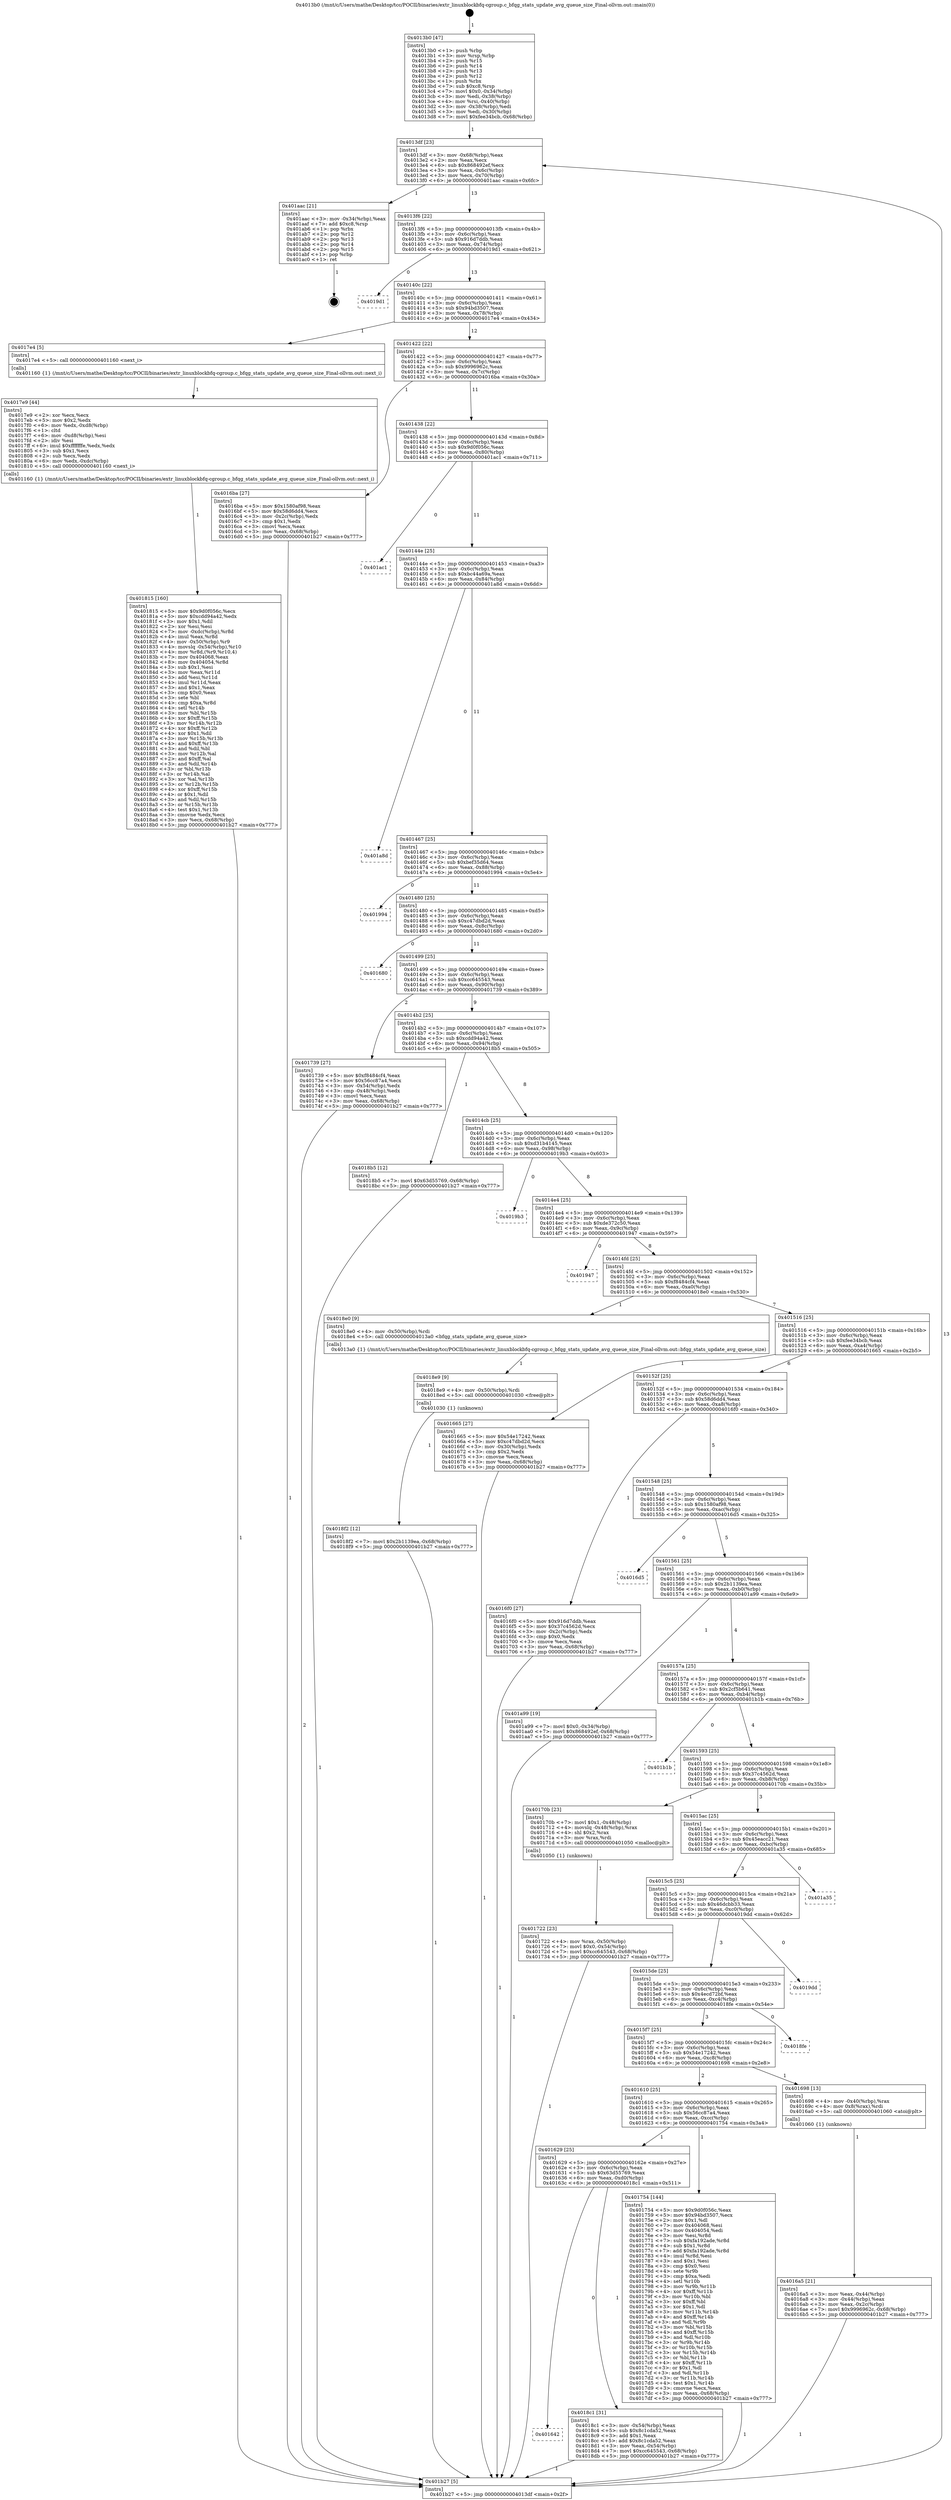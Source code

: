 digraph "0x4013b0" {
  label = "0x4013b0 (/mnt/c/Users/mathe/Desktop/tcc/POCII/binaries/extr_linuxblockbfq-cgroup.c_bfqg_stats_update_avg_queue_size_Final-ollvm.out::main(0))"
  labelloc = "t"
  node[shape=record]

  Entry [label="",width=0.3,height=0.3,shape=circle,fillcolor=black,style=filled]
  "0x4013df" [label="{
     0x4013df [23]\l
     | [instrs]\l
     &nbsp;&nbsp;0x4013df \<+3\>: mov -0x68(%rbp),%eax\l
     &nbsp;&nbsp;0x4013e2 \<+2\>: mov %eax,%ecx\l
     &nbsp;&nbsp;0x4013e4 \<+6\>: sub $0x868492ef,%ecx\l
     &nbsp;&nbsp;0x4013ea \<+3\>: mov %eax,-0x6c(%rbp)\l
     &nbsp;&nbsp;0x4013ed \<+3\>: mov %ecx,-0x70(%rbp)\l
     &nbsp;&nbsp;0x4013f0 \<+6\>: je 0000000000401aac \<main+0x6fc\>\l
  }"]
  "0x401aac" [label="{
     0x401aac [21]\l
     | [instrs]\l
     &nbsp;&nbsp;0x401aac \<+3\>: mov -0x34(%rbp),%eax\l
     &nbsp;&nbsp;0x401aaf \<+7\>: add $0xc8,%rsp\l
     &nbsp;&nbsp;0x401ab6 \<+1\>: pop %rbx\l
     &nbsp;&nbsp;0x401ab7 \<+2\>: pop %r12\l
     &nbsp;&nbsp;0x401ab9 \<+2\>: pop %r13\l
     &nbsp;&nbsp;0x401abb \<+2\>: pop %r14\l
     &nbsp;&nbsp;0x401abd \<+2\>: pop %r15\l
     &nbsp;&nbsp;0x401abf \<+1\>: pop %rbp\l
     &nbsp;&nbsp;0x401ac0 \<+1\>: ret\l
  }"]
  "0x4013f6" [label="{
     0x4013f6 [22]\l
     | [instrs]\l
     &nbsp;&nbsp;0x4013f6 \<+5\>: jmp 00000000004013fb \<main+0x4b\>\l
     &nbsp;&nbsp;0x4013fb \<+3\>: mov -0x6c(%rbp),%eax\l
     &nbsp;&nbsp;0x4013fe \<+5\>: sub $0x916d7ddb,%eax\l
     &nbsp;&nbsp;0x401403 \<+3\>: mov %eax,-0x74(%rbp)\l
     &nbsp;&nbsp;0x401406 \<+6\>: je 00000000004019d1 \<main+0x621\>\l
  }"]
  Exit [label="",width=0.3,height=0.3,shape=circle,fillcolor=black,style=filled,peripheries=2]
  "0x4019d1" [label="{
     0x4019d1\l
  }", style=dashed]
  "0x40140c" [label="{
     0x40140c [22]\l
     | [instrs]\l
     &nbsp;&nbsp;0x40140c \<+5\>: jmp 0000000000401411 \<main+0x61\>\l
     &nbsp;&nbsp;0x401411 \<+3\>: mov -0x6c(%rbp),%eax\l
     &nbsp;&nbsp;0x401414 \<+5\>: sub $0x94bd3507,%eax\l
     &nbsp;&nbsp;0x401419 \<+3\>: mov %eax,-0x78(%rbp)\l
     &nbsp;&nbsp;0x40141c \<+6\>: je 00000000004017e4 \<main+0x434\>\l
  }"]
  "0x4018f2" [label="{
     0x4018f2 [12]\l
     | [instrs]\l
     &nbsp;&nbsp;0x4018f2 \<+7\>: movl $0x2b1139ea,-0x68(%rbp)\l
     &nbsp;&nbsp;0x4018f9 \<+5\>: jmp 0000000000401b27 \<main+0x777\>\l
  }"]
  "0x4017e4" [label="{
     0x4017e4 [5]\l
     | [instrs]\l
     &nbsp;&nbsp;0x4017e4 \<+5\>: call 0000000000401160 \<next_i\>\l
     | [calls]\l
     &nbsp;&nbsp;0x401160 \{1\} (/mnt/c/Users/mathe/Desktop/tcc/POCII/binaries/extr_linuxblockbfq-cgroup.c_bfqg_stats_update_avg_queue_size_Final-ollvm.out::next_i)\l
  }"]
  "0x401422" [label="{
     0x401422 [22]\l
     | [instrs]\l
     &nbsp;&nbsp;0x401422 \<+5\>: jmp 0000000000401427 \<main+0x77\>\l
     &nbsp;&nbsp;0x401427 \<+3\>: mov -0x6c(%rbp),%eax\l
     &nbsp;&nbsp;0x40142a \<+5\>: sub $0x9996962c,%eax\l
     &nbsp;&nbsp;0x40142f \<+3\>: mov %eax,-0x7c(%rbp)\l
     &nbsp;&nbsp;0x401432 \<+6\>: je 00000000004016ba \<main+0x30a\>\l
  }"]
  "0x4018e9" [label="{
     0x4018e9 [9]\l
     | [instrs]\l
     &nbsp;&nbsp;0x4018e9 \<+4\>: mov -0x50(%rbp),%rdi\l
     &nbsp;&nbsp;0x4018ed \<+5\>: call 0000000000401030 \<free@plt\>\l
     | [calls]\l
     &nbsp;&nbsp;0x401030 \{1\} (unknown)\l
  }"]
  "0x4016ba" [label="{
     0x4016ba [27]\l
     | [instrs]\l
     &nbsp;&nbsp;0x4016ba \<+5\>: mov $0x1580af98,%eax\l
     &nbsp;&nbsp;0x4016bf \<+5\>: mov $0x58d6dd4,%ecx\l
     &nbsp;&nbsp;0x4016c4 \<+3\>: mov -0x2c(%rbp),%edx\l
     &nbsp;&nbsp;0x4016c7 \<+3\>: cmp $0x1,%edx\l
     &nbsp;&nbsp;0x4016ca \<+3\>: cmovl %ecx,%eax\l
     &nbsp;&nbsp;0x4016cd \<+3\>: mov %eax,-0x68(%rbp)\l
     &nbsp;&nbsp;0x4016d0 \<+5\>: jmp 0000000000401b27 \<main+0x777\>\l
  }"]
  "0x401438" [label="{
     0x401438 [22]\l
     | [instrs]\l
     &nbsp;&nbsp;0x401438 \<+5\>: jmp 000000000040143d \<main+0x8d\>\l
     &nbsp;&nbsp;0x40143d \<+3\>: mov -0x6c(%rbp),%eax\l
     &nbsp;&nbsp;0x401440 \<+5\>: sub $0x9d0f056c,%eax\l
     &nbsp;&nbsp;0x401445 \<+3\>: mov %eax,-0x80(%rbp)\l
     &nbsp;&nbsp;0x401448 \<+6\>: je 0000000000401ac1 \<main+0x711\>\l
  }"]
  "0x401642" [label="{
     0x401642\l
  }", style=dashed]
  "0x401ac1" [label="{
     0x401ac1\l
  }", style=dashed]
  "0x40144e" [label="{
     0x40144e [25]\l
     | [instrs]\l
     &nbsp;&nbsp;0x40144e \<+5\>: jmp 0000000000401453 \<main+0xa3\>\l
     &nbsp;&nbsp;0x401453 \<+3\>: mov -0x6c(%rbp),%eax\l
     &nbsp;&nbsp;0x401456 \<+5\>: sub $0xbc44a69a,%eax\l
     &nbsp;&nbsp;0x40145b \<+6\>: mov %eax,-0x84(%rbp)\l
     &nbsp;&nbsp;0x401461 \<+6\>: je 0000000000401a8d \<main+0x6dd\>\l
  }"]
  "0x4018c1" [label="{
     0x4018c1 [31]\l
     | [instrs]\l
     &nbsp;&nbsp;0x4018c1 \<+3\>: mov -0x54(%rbp),%eax\l
     &nbsp;&nbsp;0x4018c4 \<+5\>: sub $0x8c1cda52,%eax\l
     &nbsp;&nbsp;0x4018c9 \<+3\>: add $0x1,%eax\l
     &nbsp;&nbsp;0x4018cc \<+5\>: add $0x8c1cda52,%eax\l
     &nbsp;&nbsp;0x4018d1 \<+3\>: mov %eax,-0x54(%rbp)\l
     &nbsp;&nbsp;0x4018d4 \<+7\>: movl $0xcc645543,-0x68(%rbp)\l
     &nbsp;&nbsp;0x4018db \<+5\>: jmp 0000000000401b27 \<main+0x777\>\l
  }"]
  "0x401a8d" [label="{
     0x401a8d\l
  }", style=dashed]
  "0x401467" [label="{
     0x401467 [25]\l
     | [instrs]\l
     &nbsp;&nbsp;0x401467 \<+5\>: jmp 000000000040146c \<main+0xbc\>\l
     &nbsp;&nbsp;0x40146c \<+3\>: mov -0x6c(%rbp),%eax\l
     &nbsp;&nbsp;0x40146f \<+5\>: sub $0xbef35d64,%eax\l
     &nbsp;&nbsp;0x401474 \<+6\>: mov %eax,-0x88(%rbp)\l
     &nbsp;&nbsp;0x40147a \<+6\>: je 0000000000401994 \<main+0x5e4\>\l
  }"]
  "0x401815" [label="{
     0x401815 [160]\l
     | [instrs]\l
     &nbsp;&nbsp;0x401815 \<+5\>: mov $0x9d0f056c,%ecx\l
     &nbsp;&nbsp;0x40181a \<+5\>: mov $0xcdd94a42,%edx\l
     &nbsp;&nbsp;0x40181f \<+3\>: mov $0x1,%dil\l
     &nbsp;&nbsp;0x401822 \<+2\>: xor %esi,%esi\l
     &nbsp;&nbsp;0x401824 \<+7\>: mov -0xdc(%rbp),%r8d\l
     &nbsp;&nbsp;0x40182b \<+4\>: imul %eax,%r8d\l
     &nbsp;&nbsp;0x40182f \<+4\>: mov -0x50(%rbp),%r9\l
     &nbsp;&nbsp;0x401833 \<+4\>: movslq -0x54(%rbp),%r10\l
     &nbsp;&nbsp;0x401837 \<+4\>: mov %r8d,(%r9,%r10,4)\l
     &nbsp;&nbsp;0x40183b \<+7\>: mov 0x404068,%eax\l
     &nbsp;&nbsp;0x401842 \<+8\>: mov 0x404054,%r8d\l
     &nbsp;&nbsp;0x40184a \<+3\>: sub $0x1,%esi\l
     &nbsp;&nbsp;0x40184d \<+3\>: mov %eax,%r11d\l
     &nbsp;&nbsp;0x401850 \<+3\>: add %esi,%r11d\l
     &nbsp;&nbsp;0x401853 \<+4\>: imul %r11d,%eax\l
     &nbsp;&nbsp;0x401857 \<+3\>: and $0x1,%eax\l
     &nbsp;&nbsp;0x40185a \<+3\>: cmp $0x0,%eax\l
     &nbsp;&nbsp;0x40185d \<+3\>: sete %bl\l
     &nbsp;&nbsp;0x401860 \<+4\>: cmp $0xa,%r8d\l
     &nbsp;&nbsp;0x401864 \<+4\>: setl %r14b\l
     &nbsp;&nbsp;0x401868 \<+3\>: mov %bl,%r15b\l
     &nbsp;&nbsp;0x40186b \<+4\>: xor $0xff,%r15b\l
     &nbsp;&nbsp;0x40186f \<+3\>: mov %r14b,%r12b\l
     &nbsp;&nbsp;0x401872 \<+4\>: xor $0xff,%r12b\l
     &nbsp;&nbsp;0x401876 \<+4\>: xor $0x1,%dil\l
     &nbsp;&nbsp;0x40187a \<+3\>: mov %r15b,%r13b\l
     &nbsp;&nbsp;0x40187d \<+4\>: and $0xff,%r13b\l
     &nbsp;&nbsp;0x401881 \<+3\>: and %dil,%bl\l
     &nbsp;&nbsp;0x401884 \<+3\>: mov %r12b,%al\l
     &nbsp;&nbsp;0x401887 \<+2\>: and $0xff,%al\l
     &nbsp;&nbsp;0x401889 \<+3\>: and %dil,%r14b\l
     &nbsp;&nbsp;0x40188c \<+3\>: or %bl,%r13b\l
     &nbsp;&nbsp;0x40188f \<+3\>: or %r14b,%al\l
     &nbsp;&nbsp;0x401892 \<+3\>: xor %al,%r13b\l
     &nbsp;&nbsp;0x401895 \<+3\>: or %r12b,%r15b\l
     &nbsp;&nbsp;0x401898 \<+4\>: xor $0xff,%r15b\l
     &nbsp;&nbsp;0x40189c \<+4\>: or $0x1,%dil\l
     &nbsp;&nbsp;0x4018a0 \<+3\>: and %dil,%r15b\l
     &nbsp;&nbsp;0x4018a3 \<+3\>: or %r15b,%r13b\l
     &nbsp;&nbsp;0x4018a6 \<+4\>: test $0x1,%r13b\l
     &nbsp;&nbsp;0x4018aa \<+3\>: cmovne %edx,%ecx\l
     &nbsp;&nbsp;0x4018ad \<+3\>: mov %ecx,-0x68(%rbp)\l
     &nbsp;&nbsp;0x4018b0 \<+5\>: jmp 0000000000401b27 \<main+0x777\>\l
  }"]
  "0x401994" [label="{
     0x401994\l
  }", style=dashed]
  "0x401480" [label="{
     0x401480 [25]\l
     | [instrs]\l
     &nbsp;&nbsp;0x401480 \<+5\>: jmp 0000000000401485 \<main+0xd5\>\l
     &nbsp;&nbsp;0x401485 \<+3\>: mov -0x6c(%rbp),%eax\l
     &nbsp;&nbsp;0x401488 \<+5\>: sub $0xc47dbd2d,%eax\l
     &nbsp;&nbsp;0x40148d \<+6\>: mov %eax,-0x8c(%rbp)\l
     &nbsp;&nbsp;0x401493 \<+6\>: je 0000000000401680 \<main+0x2d0\>\l
  }"]
  "0x4017e9" [label="{
     0x4017e9 [44]\l
     | [instrs]\l
     &nbsp;&nbsp;0x4017e9 \<+2\>: xor %ecx,%ecx\l
     &nbsp;&nbsp;0x4017eb \<+5\>: mov $0x2,%edx\l
     &nbsp;&nbsp;0x4017f0 \<+6\>: mov %edx,-0xd8(%rbp)\l
     &nbsp;&nbsp;0x4017f6 \<+1\>: cltd\l
     &nbsp;&nbsp;0x4017f7 \<+6\>: mov -0xd8(%rbp),%esi\l
     &nbsp;&nbsp;0x4017fd \<+2\>: idiv %esi\l
     &nbsp;&nbsp;0x4017ff \<+6\>: imul $0xfffffffe,%edx,%edx\l
     &nbsp;&nbsp;0x401805 \<+3\>: sub $0x1,%ecx\l
     &nbsp;&nbsp;0x401808 \<+2\>: sub %ecx,%edx\l
     &nbsp;&nbsp;0x40180a \<+6\>: mov %edx,-0xdc(%rbp)\l
     &nbsp;&nbsp;0x401810 \<+5\>: call 0000000000401160 \<next_i\>\l
     | [calls]\l
     &nbsp;&nbsp;0x401160 \{1\} (/mnt/c/Users/mathe/Desktop/tcc/POCII/binaries/extr_linuxblockbfq-cgroup.c_bfqg_stats_update_avg_queue_size_Final-ollvm.out::next_i)\l
  }"]
  "0x401680" [label="{
     0x401680\l
  }", style=dashed]
  "0x401499" [label="{
     0x401499 [25]\l
     | [instrs]\l
     &nbsp;&nbsp;0x401499 \<+5\>: jmp 000000000040149e \<main+0xee\>\l
     &nbsp;&nbsp;0x40149e \<+3\>: mov -0x6c(%rbp),%eax\l
     &nbsp;&nbsp;0x4014a1 \<+5\>: sub $0xcc645543,%eax\l
     &nbsp;&nbsp;0x4014a6 \<+6\>: mov %eax,-0x90(%rbp)\l
     &nbsp;&nbsp;0x4014ac \<+6\>: je 0000000000401739 \<main+0x389\>\l
  }"]
  "0x401629" [label="{
     0x401629 [25]\l
     | [instrs]\l
     &nbsp;&nbsp;0x401629 \<+5\>: jmp 000000000040162e \<main+0x27e\>\l
     &nbsp;&nbsp;0x40162e \<+3\>: mov -0x6c(%rbp),%eax\l
     &nbsp;&nbsp;0x401631 \<+5\>: sub $0x63d55769,%eax\l
     &nbsp;&nbsp;0x401636 \<+6\>: mov %eax,-0xd0(%rbp)\l
     &nbsp;&nbsp;0x40163c \<+6\>: je 00000000004018c1 \<main+0x511\>\l
  }"]
  "0x401739" [label="{
     0x401739 [27]\l
     | [instrs]\l
     &nbsp;&nbsp;0x401739 \<+5\>: mov $0xf8484cf4,%eax\l
     &nbsp;&nbsp;0x40173e \<+5\>: mov $0x56cc87a4,%ecx\l
     &nbsp;&nbsp;0x401743 \<+3\>: mov -0x54(%rbp),%edx\l
     &nbsp;&nbsp;0x401746 \<+3\>: cmp -0x48(%rbp),%edx\l
     &nbsp;&nbsp;0x401749 \<+3\>: cmovl %ecx,%eax\l
     &nbsp;&nbsp;0x40174c \<+3\>: mov %eax,-0x68(%rbp)\l
     &nbsp;&nbsp;0x40174f \<+5\>: jmp 0000000000401b27 \<main+0x777\>\l
  }"]
  "0x4014b2" [label="{
     0x4014b2 [25]\l
     | [instrs]\l
     &nbsp;&nbsp;0x4014b2 \<+5\>: jmp 00000000004014b7 \<main+0x107\>\l
     &nbsp;&nbsp;0x4014b7 \<+3\>: mov -0x6c(%rbp),%eax\l
     &nbsp;&nbsp;0x4014ba \<+5\>: sub $0xcdd94a42,%eax\l
     &nbsp;&nbsp;0x4014bf \<+6\>: mov %eax,-0x94(%rbp)\l
     &nbsp;&nbsp;0x4014c5 \<+6\>: je 00000000004018b5 \<main+0x505\>\l
  }"]
  "0x401754" [label="{
     0x401754 [144]\l
     | [instrs]\l
     &nbsp;&nbsp;0x401754 \<+5\>: mov $0x9d0f056c,%eax\l
     &nbsp;&nbsp;0x401759 \<+5\>: mov $0x94bd3507,%ecx\l
     &nbsp;&nbsp;0x40175e \<+2\>: mov $0x1,%dl\l
     &nbsp;&nbsp;0x401760 \<+7\>: mov 0x404068,%esi\l
     &nbsp;&nbsp;0x401767 \<+7\>: mov 0x404054,%edi\l
     &nbsp;&nbsp;0x40176e \<+3\>: mov %esi,%r8d\l
     &nbsp;&nbsp;0x401771 \<+7\>: sub $0xfa192ade,%r8d\l
     &nbsp;&nbsp;0x401778 \<+4\>: sub $0x1,%r8d\l
     &nbsp;&nbsp;0x40177c \<+7\>: add $0xfa192ade,%r8d\l
     &nbsp;&nbsp;0x401783 \<+4\>: imul %r8d,%esi\l
     &nbsp;&nbsp;0x401787 \<+3\>: and $0x1,%esi\l
     &nbsp;&nbsp;0x40178a \<+3\>: cmp $0x0,%esi\l
     &nbsp;&nbsp;0x40178d \<+4\>: sete %r9b\l
     &nbsp;&nbsp;0x401791 \<+3\>: cmp $0xa,%edi\l
     &nbsp;&nbsp;0x401794 \<+4\>: setl %r10b\l
     &nbsp;&nbsp;0x401798 \<+3\>: mov %r9b,%r11b\l
     &nbsp;&nbsp;0x40179b \<+4\>: xor $0xff,%r11b\l
     &nbsp;&nbsp;0x40179f \<+3\>: mov %r10b,%bl\l
     &nbsp;&nbsp;0x4017a2 \<+3\>: xor $0xff,%bl\l
     &nbsp;&nbsp;0x4017a5 \<+3\>: xor $0x1,%dl\l
     &nbsp;&nbsp;0x4017a8 \<+3\>: mov %r11b,%r14b\l
     &nbsp;&nbsp;0x4017ab \<+4\>: and $0xff,%r14b\l
     &nbsp;&nbsp;0x4017af \<+3\>: and %dl,%r9b\l
     &nbsp;&nbsp;0x4017b2 \<+3\>: mov %bl,%r15b\l
     &nbsp;&nbsp;0x4017b5 \<+4\>: and $0xff,%r15b\l
     &nbsp;&nbsp;0x4017b9 \<+3\>: and %dl,%r10b\l
     &nbsp;&nbsp;0x4017bc \<+3\>: or %r9b,%r14b\l
     &nbsp;&nbsp;0x4017bf \<+3\>: or %r10b,%r15b\l
     &nbsp;&nbsp;0x4017c2 \<+3\>: xor %r15b,%r14b\l
     &nbsp;&nbsp;0x4017c5 \<+3\>: or %bl,%r11b\l
     &nbsp;&nbsp;0x4017c8 \<+4\>: xor $0xff,%r11b\l
     &nbsp;&nbsp;0x4017cc \<+3\>: or $0x1,%dl\l
     &nbsp;&nbsp;0x4017cf \<+3\>: and %dl,%r11b\l
     &nbsp;&nbsp;0x4017d2 \<+3\>: or %r11b,%r14b\l
     &nbsp;&nbsp;0x4017d5 \<+4\>: test $0x1,%r14b\l
     &nbsp;&nbsp;0x4017d9 \<+3\>: cmovne %ecx,%eax\l
     &nbsp;&nbsp;0x4017dc \<+3\>: mov %eax,-0x68(%rbp)\l
     &nbsp;&nbsp;0x4017df \<+5\>: jmp 0000000000401b27 \<main+0x777\>\l
  }"]
  "0x4018b5" [label="{
     0x4018b5 [12]\l
     | [instrs]\l
     &nbsp;&nbsp;0x4018b5 \<+7\>: movl $0x63d55769,-0x68(%rbp)\l
     &nbsp;&nbsp;0x4018bc \<+5\>: jmp 0000000000401b27 \<main+0x777\>\l
  }"]
  "0x4014cb" [label="{
     0x4014cb [25]\l
     | [instrs]\l
     &nbsp;&nbsp;0x4014cb \<+5\>: jmp 00000000004014d0 \<main+0x120\>\l
     &nbsp;&nbsp;0x4014d0 \<+3\>: mov -0x6c(%rbp),%eax\l
     &nbsp;&nbsp;0x4014d3 \<+5\>: sub $0xd31b4145,%eax\l
     &nbsp;&nbsp;0x4014d8 \<+6\>: mov %eax,-0x98(%rbp)\l
     &nbsp;&nbsp;0x4014de \<+6\>: je 00000000004019b3 \<main+0x603\>\l
  }"]
  "0x401722" [label="{
     0x401722 [23]\l
     | [instrs]\l
     &nbsp;&nbsp;0x401722 \<+4\>: mov %rax,-0x50(%rbp)\l
     &nbsp;&nbsp;0x401726 \<+7\>: movl $0x0,-0x54(%rbp)\l
     &nbsp;&nbsp;0x40172d \<+7\>: movl $0xcc645543,-0x68(%rbp)\l
     &nbsp;&nbsp;0x401734 \<+5\>: jmp 0000000000401b27 \<main+0x777\>\l
  }"]
  "0x4019b3" [label="{
     0x4019b3\l
  }", style=dashed]
  "0x4014e4" [label="{
     0x4014e4 [25]\l
     | [instrs]\l
     &nbsp;&nbsp;0x4014e4 \<+5\>: jmp 00000000004014e9 \<main+0x139\>\l
     &nbsp;&nbsp;0x4014e9 \<+3\>: mov -0x6c(%rbp),%eax\l
     &nbsp;&nbsp;0x4014ec \<+5\>: sub $0xde372c50,%eax\l
     &nbsp;&nbsp;0x4014f1 \<+6\>: mov %eax,-0x9c(%rbp)\l
     &nbsp;&nbsp;0x4014f7 \<+6\>: je 0000000000401947 \<main+0x597\>\l
  }"]
  "0x4016a5" [label="{
     0x4016a5 [21]\l
     | [instrs]\l
     &nbsp;&nbsp;0x4016a5 \<+3\>: mov %eax,-0x44(%rbp)\l
     &nbsp;&nbsp;0x4016a8 \<+3\>: mov -0x44(%rbp),%eax\l
     &nbsp;&nbsp;0x4016ab \<+3\>: mov %eax,-0x2c(%rbp)\l
     &nbsp;&nbsp;0x4016ae \<+7\>: movl $0x9996962c,-0x68(%rbp)\l
     &nbsp;&nbsp;0x4016b5 \<+5\>: jmp 0000000000401b27 \<main+0x777\>\l
  }"]
  "0x401947" [label="{
     0x401947\l
  }", style=dashed]
  "0x4014fd" [label="{
     0x4014fd [25]\l
     | [instrs]\l
     &nbsp;&nbsp;0x4014fd \<+5\>: jmp 0000000000401502 \<main+0x152\>\l
     &nbsp;&nbsp;0x401502 \<+3\>: mov -0x6c(%rbp),%eax\l
     &nbsp;&nbsp;0x401505 \<+5\>: sub $0xf8484cf4,%eax\l
     &nbsp;&nbsp;0x40150a \<+6\>: mov %eax,-0xa0(%rbp)\l
     &nbsp;&nbsp;0x401510 \<+6\>: je 00000000004018e0 \<main+0x530\>\l
  }"]
  "0x401610" [label="{
     0x401610 [25]\l
     | [instrs]\l
     &nbsp;&nbsp;0x401610 \<+5\>: jmp 0000000000401615 \<main+0x265\>\l
     &nbsp;&nbsp;0x401615 \<+3\>: mov -0x6c(%rbp),%eax\l
     &nbsp;&nbsp;0x401618 \<+5\>: sub $0x56cc87a4,%eax\l
     &nbsp;&nbsp;0x40161d \<+6\>: mov %eax,-0xcc(%rbp)\l
     &nbsp;&nbsp;0x401623 \<+6\>: je 0000000000401754 \<main+0x3a4\>\l
  }"]
  "0x4018e0" [label="{
     0x4018e0 [9]\l
     | [instrs]\l
     &nbsp;&nbsp;0x4018e0 \<+4\>: mov -0x50(%rbp),%rdi\l
     &nbsp;&nbsp;0x4018e4 \<+5\>: call 00000000004013a0 \<bfqg_stats_update_avg_queue_size\>\l
     | [calls]\l
     &nbsp;&nbsp;0x4013a0 \{1\} (/mnt/c/Users/mathe/Desktop/tcc/POCII/binaries/extr_linuxblockbfq-cgroup.c_bfqg_stats_update_avg_queue_size_Final-ollvm.out::bfqg_stats_update_avg_queue_size)\l
  }"]
  "0x401516" [label="{
     0x401516 [25]\l
     | [instrs]\l
     &nbsp;&nbsp;0x401516 \<+5\>: jmp 000000000040151b \<main+0x16b\>\l
     &nbsp;&nbsp;0x40151b \<+3\>: mov -0x6c(%rbp),%eax\l
     &nbsp;&nbsp;0x40151e \<+5\>: sub $0xfee34bcb,%eax\l
     &nbsp;&nbsp;0x401523 \<+6\>: mov %eax,-0xa4(%rbp)\l
     &nbsp;&nbsp;0x401529 \<+6\>: je 0000000000401665 \<main+0x2b5\>\l
  }"]
  "0x401698" [label="{
     0x401698 [13]\l
     | [instrs]\l
     &nbsp;&nbsp;0x401698 \<+4\>: mov -0x40(%rbp),%rax\l
     &nbsp;&nbsp;0x40169c \<+4\>: mov 0x8(%rax),%rdi\l
     &nbsp;&nbsp;0x4016a0 \<+5\>: call 0000000000401060 \<atoi@plt\>\l
     | [calls]\l
     &nbsp;&nbsp;0x401060 \{1\} (unknown)\l
  }"]
  "0x401665" [label="{
     0x401665 [27]\l
     | [instrs]\l
     &nbsp;&nbsp;0x401665 \<+5\>: mov $0x54e17242,%eax\l
     &nbsp;&nbsp;0x40166a \<+5\>: mov $0xc47dbd2d,%ecx\l
     &nbsp;&nbsp;0x40166f \<+3\>: mov -0x30(%rbp),%edx\l
     &nbsp;&nbsp;0x401672 \<+3\>: cmp $0x2,%edx\l
     &nbsp;&nbsp;0x401675 \<+3\>: cmovne %ecx,%eax\l
     &nbsp;&nbsp;0x401678 \<+3\>: mov %eax,-0x68(%rbp)\l
     &nbsp;&nbsp;0x40167b \<+5\>: jmp 0000000000401b27 \<main+0x777\>\l
  }"]
  "0x40152f" [label="{
     0x40152f [25]\l
     | [instrs]\l
     &nbsp;&nbsp;0x40152f \<+5\>: jmp 0000000000401534 \<main+0x184\>\l
     &nbsp;&nbsp;0x401534 \<+3\>: mov -0x6c(%rbp),%eax\l
     &nbsp;&nbsp;0x401537 \<+5\>: sub $0x58d6dd4,%eax\l
     &nbsp;&nbsp;0x40153c \<+6\>: mov %eax,-0xa8(%rbp)\l
     &nbsp;&nbsp;0x401542 \<+6\>: je 00000000004016f0 \<main+0x340\>\l
  }"]
  "0x401b27" [label="{
     0x401b27 [5]\l
     | [instrs]\l
     &nbsp;&nbsp;0x401b27 \<+5\>: jmp 00000000004013df \<main+0x2f\>\l
  }"]
  "0x4013b0" [label="{
     0x4013b0 [47]\l
     | [instrs]\l
     &nbsp;&nbsp;0x4013b0 \<+1\>: push %rbp\l
     &nbsp;&nbsp;0x4013b1 \<+3\>: mov %rsp,%rbp\l
     &nbsp;&nbsp;0x4013b4 \<+2\>: push %r15\l
     &nbsp;&nbsp;0x4013b6 \<+2\>: push %r14\l
     &nbsp;&nbsp;0x4013b8 \<+2\>: push %r13\l
     &nbsp;&nbsp;0x4013ba \<+2\>: push %r12\l
     &nbsp;&nbsp;0x4013bc \<+1\>: push %rbx\l
     &nbsp;&nbsp;0x4013bd \<+7\>: sub $0xc8,%rsp\l
     &nbsp;&nbsp;0x4013c4 \<+7\>: movl $0x0,-0x34(%rbp)\l
     &nbsp;&nbsp;0x4013cb \<+3\>: mov %edi,-0x38(%rbp)\l
     &nbsp;&nbsp;0x4013ce \<+4\>: mov %rsi,-0x40(%rbp)\l
     &nbsp;&nbsp;0x4013d2 \<+3\>: mov -0x38(%rbp),%edi\l
     &nbsp;&nbsp;0x4013d5 \<+3\>: mov %edi,-0x30(%rbp)\l
     &nbsp;&nbsp;0x4013d8 \<+7\>: movl $0xfee34bcb,-0x68(%rbp)\l
  }"]
  "0x4015f7" [label="{
     0x4015f7 [25]\l
     | [instrs]\l
     &nbsp;&nbsp;0x4015f7 \<+5\>: jmp 00000000004015fc \<main+0x24c\>\l
     &nbsp;&nbsp;0x4015fc \<+3\>: mov -0x6c(%rbp),%eax\l
     &nbsp;&nbsp;0x4015ff \<+5\>: sub $0x54e17242,%eax\l
     &nbsp;&nbsp;0x401604 \<+6\>: mov %eax,-0xc8(%rbp)\l
     &nbsp;&nbsp;0x40160a \<+6\>: je 0000000000401698 \<main+0x2e8\>\l
  }"]
  "0x4016f0" [label="{
     0x4016f0 [27]\l
     | [instrs]\l
     &nbsp;&nbsp;0x4016f0 \<+5\>: mov $0x916d7ddb,%eax\l
     &nbsp;&nbsp;0x4016f5 \<+5\>: mov $0x37c4562d,%ecx\l
     &nbsp;&nbsp;0x4016fa \<+3\>: mov -0x2c(%rbp),%edx\l
     &nbsp;&nbsp;0x4016fd \<+3\>: cmp $0x0,%edx\l
     &nbsp;&nbsp;0x401700 \<+3\>: cmove %ecx,%eax\l
     &nbsp;&nbsp;0x401703 \<+3\>: mov %eax,-0x68(%rbp)\l
     &nbsp;&nbsp;0x401706 \<+5\>: jmp 0000000000401b27 \<main+0x777\>\l
  }"]
  "0x401548" [label="{
     0x401548 [25]\l
     | [instrs]\l
     &nbsp;&nbsp;0x401548 \<+5\>: jmp 000000000040154d \<main+0x19d\>\l
     &nbsp;&nbsp;0x40154d \<+3\>: mov -0x6c(%rbp),%eax\l
     &nbsp;&nbsp;0x401550 \<+5\>: sub $0x1580af98,%eax\l
     &nbsp;&nbsp;0x401555 \<+6\>: mov %eax,-0xac(%rbp)\l
     &nbsp;&nbsp;0x40155b \<+6\>: je 00000000004016d5 \<main+0x325\>\l
  }"]
  "0x4018fe" [label="{
     0x4018fe\l
  }", style=dashed]
  "0x4016d5" [label="{
     0x4016d5\l
  }", style=dashed]
  "0x401561" [label="{
     0x401561 [25]\l
     | [instrs]\l
     &nbsp;&nbsp;0x401561 \<+5\>: jmp 0000000000401566 \<main+0x1b6\>\l
     &nbsp;&nbsp;0x401566 \<+3\>: mov -0x6c(%rbp),%eax\l
     &nbsp;&nbsp;0x401569 \<+5\>: sub $0x2b1139ea,%eax\l
     &nbsp;&nbsp;0x40156e \<+6\>: mov %eax,-0xb0(%rbp)\l
     &nbsp;&nbsp;0x401574 \<+6\>: je 0000000000401a99 \<main+0x6e9\>\l
  }"]
  "0x4015de" [label="{
     0x4015de [25]\l
     | [instrs]\l
     &nbsp;&nbsp;0x4015de \<+5\>: jmp 00000000004015e3 \<main+0x233\>\l
     &nbsp;&nbsp;0x4015e3 \<+3\>: mov -0x6c(%rbp),%eax\l
     &nbsp;&nbsp;0x4015e6 \<+5\>: sub $0x4ecd72bf,%eax\l
     &nbsp;&nbsp;0x4015eb \<+6\>: mov %eax,-0xc4(%rbp)\l
     &nbsp;&nbsp;0x4015f1 \<+6\>: je 00000000004018fe \<main+0x54e\>\l
  }"]
  "0x401a99" [label="{
     0x401a99 [19]\l
     | [instrs]\l
     &nbsp;&nbsp;0x401a99 \<+7\>: movl $0x0,-0x34(%rbp)\l
     &nbsp;&nbsp;0x401aa0 \<+7\>: movl $0x868492ef,-0x68(%rbp)\l
     &nbsp;&nbsp;0x401aa7 \<+5\>: jmp 0000000000401b27 \<main+0x777\>\l
  }"]
  "0x40157a" [label="{
     0x40157a [25]\l
     | [instrs]\l
     &nbsp;&nbsp;0x40157a \<+5\>: jmp 000000000040157f \<main+0x1cf\>\l
     &nbsp;&nbsp;0x40157f \<+3\>: mov -0x6c(%rbp),%eax\l
     &nbsp;&nbsp;0x401582 \<+5\>: sub $0x2cf5b641,%eax\l
     &nbsp;&nbsp;0x401587 \<+6\>: mov %eax,-0xb4(%rbp)\l
     &nbsp;&nbsp;0x40158d \<+6\>: je 0000000000401b1b \<main+0x76b\>\l
  }"]
  "0x4019dd" [label="{
     0x4019dd\l
  }", style=dashed]
  "0x401b1b" [label="{
     0x401b1b\l
  }", style=dashed]
  "0x401593" [label="{
     0x401593 [25]\l
     | [instrs]\l
     &nbsp;&nbsp;0x401593 \<+5\>: jmp 0000000000401598 \<main+0x1e8\>\l
     &nbsp;&nbsp;0x401598 \<+3\>: mov -0x6c(%rbp),%eax\l
     &nbsp;&nbsp;0x40159b \<+5\>: sub $0x37c4562d,%eax\l
     &nbsp;&nbsp;0x4015a0 \<+6\>: mov %eax,-0xb8(%rbp)\l
     &nbsp;&nbsp;0x4015a6 \<+6\>: je 000000000040170b \<main+0x35b\>\l
  }"]
  "0x4015c5" [label="{
     0x4015c5 [25]\l
     | [instrs]\l
     &nbsp;&nbsp;0x4015c5 \<+5\>: jmp 00000000004015ca \<main+0x21a\>\l
     &nbsp;&nbsp;0x4015ca \<+3\>: mov -0x6c(%rbp),%eax\l
     &nbsp;&nbsp;0x4015cd \<+5\>: sub $0x46dcbb33,%eax\l
     &nbsp;&nbsp;0x4015d2 \<+6\>: mov %eax,-0xc0(%rbp)\l
     &nbsp;&nbsp;0x4015d8 \<+6\>: je 00000000004019dd \<main+0x62d\>\l
  }"]
  "0x40170b" [label="{
     0x40170b [23]\l
     | [instrs]\l
     &nbsp;&nbsp;0x40170b \<+7\>: movl $0x1,-0x48(%rbp)\l
     &nbsp;&nbsp;0x401712 \<+4\>: movslq -0x48(%rbp),%rax\l
     &nbsp;&nbsp;0x401716 \<+4\>: shl $0x2,%rax\l
     &nbsp;&nbsp;0x40171a \<+3\>: mov %rax,%rdi\l
     &nbsp;&nbsp;0x40171d \<+5\>: call 0000000000401050 \<malloc@plt\>\l
     | [calls]\l
     &nbsp;&nbsp;0x401050 \{1\} (unknown)\l
  }"]
  "0x4015ac" [label="{
     0x4015ac [25]\l
     | [instrs]\l
     &nbsp;&nbsp;0x4015ac \<+5\>: jmp 00000000004015b1 \<main+0x201\>\l
     &nbsp;&nbsp;0x4015b1 \<+3\>: mov -0x6c(%rbp),%eax\l
     &nbsp;&nbsp;0x4015b4 \<+5\>: sub $0x45eacc21,%eax\l
     &nbsp;&nbsp;0x4015b9 \<+6\>: mov %eax,-0xbc(%rbp)\l
     &nbsp;&nbsp;0x4015bf \<+6\>: je 0000000000401a35 \<main+0x685\>\l
  }"]
  "0x401a35" [label="{
     0x401a35\l
  }", style=dashed]
  Entry -> "0x4013b0" [label=" 1"]
  "0x4013df" -> "0x401aac" [label=" 1"]
  "0x4013df" -> "0x4013f6" [label=" 13"]
  "0x401aac" -> Exit [label=" 1"]
  "0x4013f6" -> "0x4019d1" [label=" 0"]
  "0x4013f6" -> "0x40140c" [label=" 13"]
  "0x401a99" -> "0x401b27" [label=" 1"]
  "0x40140c" -> "0x4017e4" [label=" 1"]
  "0x40140c" -> "0x401422" [label=" 12"]
  "0x4018f2" -> "0x401b27" [label=" 1"]
  "0x401422" -> "0x4016ba" [label=" 1"]
  "0x401422" -> "0x401438" [label=" 11"]
  "0x4018e9" -> "0x4018f2" [label=" 1"]
  "0x401438" -> "0x401ac1" [label=" 0"]
  "0x401438" -> "0x40144e" [label=" 11"]
  "0x4018e0" -> "0x4018e9" [label=" 1"]
  "0x40144e" -> "0x401a8d" [label=" 0"]
  "0x40144e" -> "0x401467" [label=" 11"]
  "0x4018c1" -> "0x401b27" [label=" 1"]
  "0x401467" -> "0x401994" [label=" 0"]
  "0x401467" -> "0x401480" [label=" 11"]
  "0x401629" -> "0x4018c1" [label=" 1"]
  "0x401480" -> "0x401680" [label=" 0"]
  "0x401480" -> "0x401499" [label=" 11"]
  "0x401629" -> "0x401642" [label=" 0"]
  "0x401499" -> "0x401739" [label=" 2"]
  "0x401499" -> "0x4014b2" [label=" 9"]
  "0x4018b5" -> "0x401b27" [label=" 1"]
  "0x4014b2" -> "0x4018b5" [label=" 1"]
  "0x4014b2" -> "0x4014cb" [label=" 8"]
  "0x401815" -> "0x401b27" [label=" 1"]
  "0x4014cb" -> "0x4019b3" [label=" 0"]
  "0x4014cb" -> "0x4014e4" [label=" 8"]
  "0x4017e4" -> "0x4017e9" [label=" 1"]
  "0x4014e4" -> "0x401947" [label=" 0"]
  "0x4014e4" -> "0x4014fd" [label=" 8"]
  "0x401754" -> "0x401b27" [label=" 1"]
  "0x4014fd" -> "0x4018e0" [label=" 1"]
  "0x4014fd" -> "0x401516" [label=" 7"]
  "0x401610" -> "0x401629" [label=" 1"]
  "0x401516" -> "0x401665" [label=" 1"]
  "0x401516" -> "0x40152f" [label=" 6"]
  "0x401665" -> "0x401b27" [label=" 1"]
  "0x4013b0" -> "0x4013df" [label=" 1"]
  "0x401b27" -> "0x4013df" [label=" 13"]
  "0x401610" -> "0x401754" [label=" 1"]
  "0x40152f" -> "0x4016f0" [label=" 1"]
  "0x40152f" -> "0x401548" [label=" 5"]
  "0x401739" -> "0x401b27" [label=" 2"]
  "0x401548" -> "0x4016d5" [label=" 0"]
  "0x401548" -> "0x401561" [label=" 5"]
  "0x401722" -> "0x401b27" [label=" 1"]
  "0x401561" -> "0x401a99" [label=" 1"]
  "0x401561" -> "0x40157a" [label=" 4"]
  "0x4016f0" -> "0x401b27" [label=" 1"]
  "0x40157a" -> "0x401b1b" [label=" 0"]
  "0x40157a" -> "0x401593" [label=" 4"]
  "0x4016ba" -> "0x401b27" [label=" 1"]
  "0x401593" -> "0x40170b" [label=" 1"]
  "0x401593" -> "0x4015ac" [label=" 3"]
  "0x401698" -> "0x4016a5" [label=" 1"]
  "0x4015ac" -> "0x401a35" [label=" 0"]
  "0x4015ac" -> "0x4015c5" [label=" 3"]
  "0x4016a5" -> "0x401b27" [label=" 1"]
  "0x4015c5" -> "0x4019dd" [label=" 0"]
  "0x4015c5" -> "0x4015de" [label=" 3"]
  "0x40170b" -> "0x401722" [label=" 1"]
  "0x4015de" -> "0x4018fe" [label=" 0"]
  "0x4015de" -> "0x4015f7" [label=" 3"]
  "0x4017e9" -> "0x401815" [label=" 1"]
  "0x4015f7" -> "0x401698" [label=" 1"]
  "0x4015f7" -> "0x401610" [label=" 2"]
}
